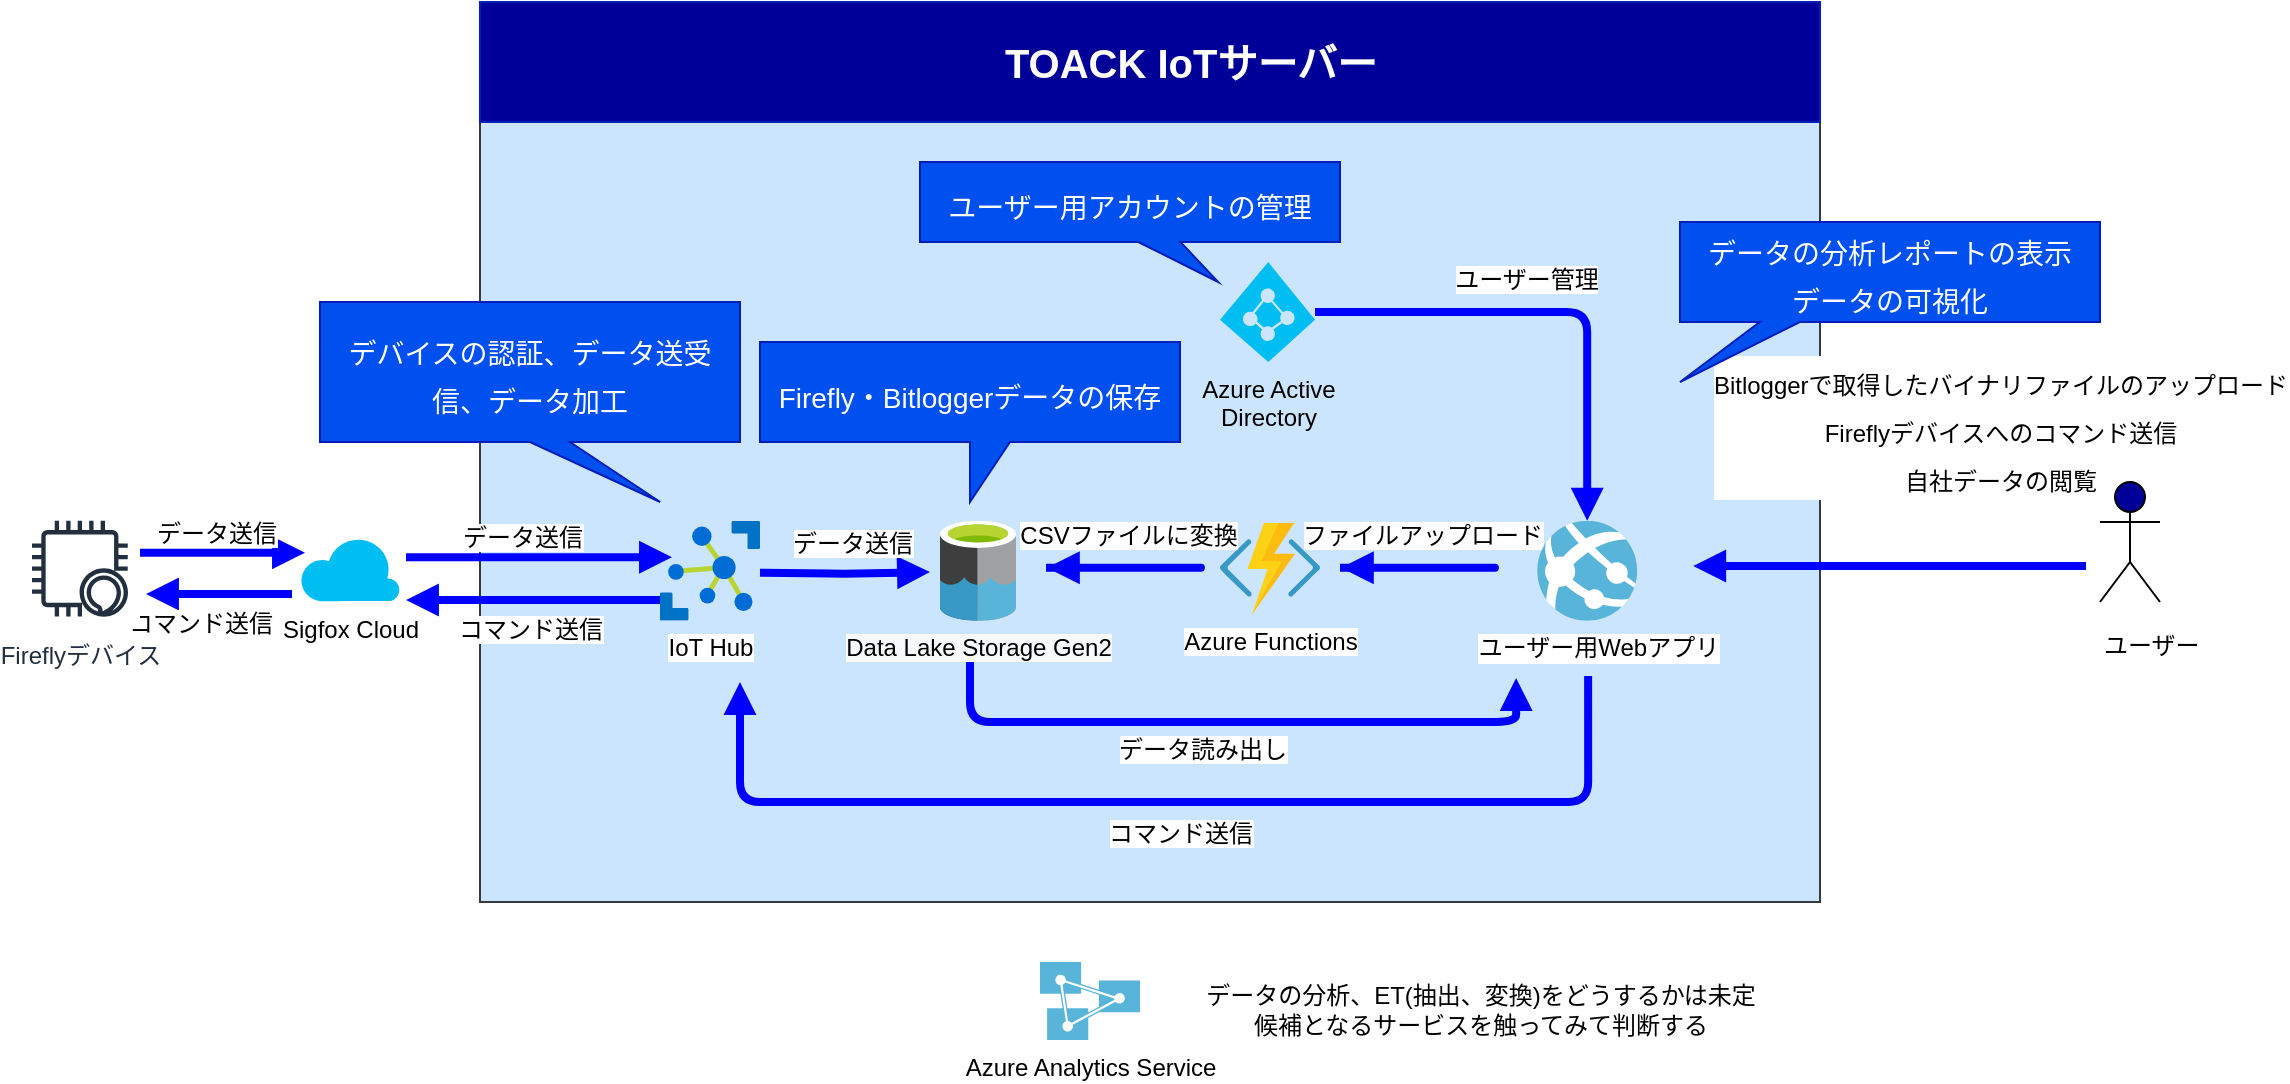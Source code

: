 <mxfile version="13.6.0" type="github"><diagram id="pHF5ERepPH8P6s-aj3NP" name="Page-1"><mxGraphModel dx="1426" dy="722" grid="1" gridSize="10" guides="1" tooltips="1" connect="1" arrows="1" fold="1" page="1" pageScale="1" pageWidth="1169" pageHeight="827" math="0" shadow="0"><root><mxCell id="0"/><mxCell id="1" parent="0"/><mxCell id="2" value="" style="whiteSpace=wrap;html=1;labelBackgroundColor=none;strokeColor=#36393d;fontSize=20;fillColor=#cce5ff;" parent="1" vertex="1"><mxGeometry x="260" y="250" width="670" height="390" as="geometry"/></mxCell><mxCell id="-P9x7YvajxpakZolltfX-6" value="" style="rounded=0;whiteSpace=wrap;html=1;strokeColor=#001DBC;fontColor=#ffffff;fillColor=#000099;" parent="1" vertex="1"><mxGeometry x="260" y="190" width="670" height="60" as="geometry"/></mxCell><mxCell id="-P9x7YvajxpakZolltfX-47" style="edgeStyle=orthogonalEdgeStyle;rounded=1;orthogonalLoop=1;jettySize=auto;html=1;startArrow=none;startFill=0;endArrow=block;endFill=1;fontSize=14;fontColor=#000000;strokeWidth=4;shadow=0;sketch=0;labelBorderColor=none;strokeColor=#0000FF;" parent="1" source="lnmYfHBjo12DHoF98ygK-33" target="j-ocgt2K4HYI1Q1U0z2H-2" edge="1"><mxGeometry relative="1" as="geometry"><mxPoint x="753.97" y="344.92" as="targetPoint"/></mxGeometry></mxCell><mxCell id="-P9x7YvajxpakZolltfX-48" value="ユーザー管理" style="edgeLabel;html=1;align=center;verticalAlign=bottom;resizable=0;points=[];fontSize=12;fontColor=#000000;horizontal=1;" parent="-P9x7YvajxpakZolltfX-47" vertex="1" connectable="0"><mxGeometry x="-0.125" y="-3" relative="1" as="geometry"><mxPoint y="-11" as="offset"/></mxGeometry></mxCell><mxCell id="lnmYfHBjo12DHoF98ygK-33" value="Azure Active &lt;br&gt;Directory" style="verticalLabelPosition=bottom;html=1;verticalAlign=top;align=center;strokeColor=none;fillColor=#00BEF2;shape=mxgraph.azure.azure_active_directory;" parent="1" vertex="1"><mxGeometry x="630" y="320" width="47.5" height="50" as="geometry"/></mxCell><mxCell id="bqkCoNHw1SNLi0lCFvtM-2" value="TOACK IoTサーバー" style="text;html=1;align=center;verticalAlign=middle;resizable=0;points=[];autosize=1;fontSize=20;fontStyle=1;labelBackgroundColor=none;labelBorderColor=none;fontColor=#FFFFFF;" parent="1" vertex="1"><mxGeometry x="515" y="205.0" width="200" height="30" as="geometry"/></mxCell><mxCell id="-P9x7YvajxpakZolltfX-52" style="edgeStyle=orthogonalEdgeStyle;rounded=1;orthogonalLoop=1;jettySize=auto;html=1;startArrow=none;startFill=0;endArrow=block;endFill=1;fontSize=14;fontColor=#000000;exitX=0.06;exitY=0.858;exitDx=0;exitDy=0;exitPerimeter=0;strokeWidth=4;shadow=0;sketch=0;labelBorderColor=none;strokeColor=#0000FF;" parent="1" edge="1"><mxGeometry relative="1" as="geometry"><mxPoint x="166" y="486.015" as="sourcePoint"/><mxPoint x="93" y="486" as="targetPoint"/></mxGeometry></mxCell><mxCell id="-P9x7YvajxpakZolltfX-57" value="コマンド送信" style="edgeLabel;html=1;align=center;verticalAlign=top;resizable=0;points=[];fontSize=12;fontColor=#000000;" parent="-P9x7YvajxpakZolltfX-52" vertex="1" connectable="0"><mxGeometry x="0.507" y="-2" relative="1" as="geometry"><mxPoint x="9" y="2.63" as="offset"/></mxGeometry></mxCell><mxCell id="1_dTvQsmIpiGYbQ6ut5D-15" value="Sigfox Cloud" style="verticalLabelPosition=bottom;html=1;verticalAlign=top;align=center;strokeColor=none;fillColor=#00BEF2;shape=mxgraph.azure.cloud;" parent="1" vertex="1"><mxGeometry x="170" y="457.13" width="50" height="32.5" as="geometry"/></mxCell><mxCell id="1_dTvQsmIpiGYbQ6ut5D-28" value="&lt;span style=&quot;background-color: rgb(248 , 249 , 250)&quot;&gt;Data Lake Storage Gen2&lt;/span&gt;" style="aspect=fixed;html=1;points=[];align=center;image;fontSize=12;image=img/lib/mscae/Data_Lake.svg;" parent="1" vertex="1"><mxGeometry x="490" y="449.38" width="38" height="50" as="geometry"/></mxCell><mxCell id="-P9x7YvajxpakZolltfX-20" style="edgeStyle=orthogonalEdgeStyle;rounded=1;orthogonalLoop=1;jettySize=auto;html=1;entryX=-0.132;entryY=0.512;entryDx=0;entryDy=0;entryPerimeter=0;startArrow=none;startFill=0;fontSize=20;fontColor=#0000FF;strokeWidth=4;endArrow=block;endFill=1;shadow=0;sketch=0;labelBorderColor=none;strokeColor=#0000FF;verticalAlign=bottom;" parent="1" target="1_dTvQsmIpiGYbQ6ut5D-28" edge="1"><mxGeometry relative="1" as="geometry"><mxPoint x="400" y="475.4" as="sourcePoint"/></mxGeometry></mxCell><mxCell id="-P9x7YvajxpakZolltfX-68" value="データ送信" style="edgeLabel;html=1;align=center;verticalAlign=bottom;resizable=0;points=[];fontSize=12;fontColor=#000000;" parent="-P9x7YvajxpakZolltfX-20" vertex="1" connectable="0"><mxGeometry x="0.169" y="-1" relative="1" as="geometry"><mxPoint x="-3" y="-6" as="offset"/></mxGeometry></mxCell><mxCell id="-P9x7YvajxpakZolltfX-51" style="edgeStyle=orthogonalEdgeStyle;rounded=1;orthogonalLoop=1;jettySize=auto;html=1;entryX=1.06;entryY=0.981;entryDx=0;entryDy=0;entryPerimeter=0;startArrow=none;startFill=0;endArrow=block;endFill=1;fontSize=14;fontColor=#000000;strokeWidth=4;shadow=0;sketch=0;labelBorderColor=none;strokeColor=#0000FF;" parent="1" target="1_dTvQsmIpiGYbQ6ut5D-15" edge="1"><mxGeometry relative="1" as="geometry"><Array as="points"><mxPoint x="340" y="489"/><mxPoint x="340" y="489"/></Array><mxPoint x="356" y="489" as="sourcePoint"/></mxGeometry></mxCell><mxCell id="-P9x7YvajxpakZolltfX-58" value="コマンド送信" style="edgeLabel;html=1;align=center;verticalAlign=top;resizable=0;points=[];fontSize=12;fontColor=#000000;" parent="-P9x7YvajxpakZolltfX-51" vertex="1" connectable="0"><mxGeometry x="-0.128" y="1" relative="1" as="geometry"><mxPoint x="-13" y="-0.37" as="offset"/></mxGeometry></mxCell><mxCell id="-P9x7YvajxpakZolltfX-13" value="&lt;font style=&quot;font-size: 14px&quot;&gt;Firefly・Bitloggerデータの保存&lt;/font&gt;" style="shape=callout;whiteSpace=wrap;html=1;perimeter=calloutPerimeter;labelBackgroundColor=none;strokeColor=#001DBC;fontSize=20;fontColor=#ffffff;fillColor=#0050ef;" parent="1" vertex="1"><mxGeometry x="400" y="360" width="210" height="80" as="geometry"/></mxCell><mxCell id="-P9x7YvajxpakZolltfX-49" style="edgeStyle=orthogonalEdgeStyle;rounded=1;orthogonalLoop=1;jettySize=auto;html=1;entryX=0.05;entryY=0.5;entryDx=0;entryDy=0;entryPerimeter=0;startArrow=none;startFill=0;endArrow=block;endFill=1;fontSize=12;fontColor=#000000;strokeWidth=4;shadow=0;sketch=0;labelBorderColor=none;strokeColor=#0000FF;" parent="1" edge="1"><mxGeometry relative="1" as="geometry"><mxPoint x="90" y="465.38" as="sourcePoint"/><mxPoint x="172.5" y="465.38" as="targetPoint"/></mxGeometry></mxCell><mxCell id="-P9x7YvajxpakZolltfX-56" value="データ送信" style="edgeLabel;html=1;align=center;verticalAlign=bottom;resizable=0;points=[];fontSize=12;fontColor=#000000;" parent="-P9x7YvajxpakZolltfX-49" vertex="1" connectable="0"><mxGeometry x="-0.079" y="1" relative="1" as="geometry"><mxPoint as="offset"/></mxGeometry></mxCell><mxCell id="-P9x7YvajxpakZolltfX-17" value="Fireflyデバイス" style="outlineConnect=0;fontColor=#232F3E;gradientColor=none;strokeColor=#232F3E;fillColor=#ffffff;dashed=0;verticalLabelPosition=bottom;verticalAlign=top;align=center;html=1;fontSize=12;fontStyle=0;aspect=fixed;shape=mxgraph.aws4.resourceIcon;resIcon=mxgraph.aws4.alexa_enabled_device;labelBackgroundColor=none;" parent="1" vertex="1"><mxGeometry x="30" y="443.38" width="60" height="60" as="geometry"/></mxCell><mxCell id="-P9x7YvajxpakZolltfX-27" value="&lt;font color=&quot;#000000&quot; style=&quot;font-size: 12px;&quot;&gt;ユーザー用Webアプリ&lt;/font&gt;" style="text;html=1;align=center;verticalAlign=middle;resizable=0;points=[];autosize=1;fontSize=12;fontColor=#0000FF;labelBackgroundColor=#ffffff;" parent="1" vertex="1"><mxGeometry x="753.61" y="503.38" width="130" height="20" as="geometry"/></mxCell><mxCell id="-P9x7YvajxpakZolltfX-28" value="&lt;span style=&quot;font-size: 14px&quot;&gt;デバイスの認証、データ送受信、データ加工&lt;br&gt;&lt;/span&gt;" style="shape=callout;whiteSpace=wrap;html=1;perimeter=calloutPerimeter;labelBackgroundColor=none;strokeColor=#001DBC;fontSize=20;fontColor=#ffffff;fillColor=#0050ef;position2=0.81;" parent="1" vertex="1"><mxGeometry x="180" y="340" width="210" height="100" as="geometry"/></mxCell><mxCell id="-P9x7YvajxpakZolltfX-31" style="edgeStyle=orthogonalEdgeStyle;rounded=1;orthogonalLoop=1;jettySize=auto;html=1;startArrow=none;startFill=0;fontSize=20;fontColor=#0000FF;strokeWidth=4;endArrow=block;endFill=1;shadow=0;sketch=0;labelBorderColor=none;strokeColor=#0000FF;exitX=0.465;exitY=1.181;exitDx=0;exitDy=0;exitPerimeter=0;" parent="1" source="-P9x7YvajxpakZolltfX-27" edge="1"><mxGeometry relative="1" as="geometry"><mxPoint x="390" y="530" as="targetPoint"/><Array as="points"><mxPoint x="814" y="590"/><mxPoint x="390" y="590"/></Array><mxPoint x="753.61" y="590" as="sourcePoint"/></mxGeometry></mxCell><mxCell id="-P9x7YvajxpakZolltfX-38" value="コマンド送信" style="edgeLabel;html=1;align=center;verticalAlign=top;resizable=0;points=[];fontSize=12;fontColor=#000000;" parent="-P9x7YvajxpakZolltfX-31" vertex="1" connectable="0"><mxGeometry x="-0.023" y="2" relative="1" as="geometry"><mxPoint as="offset"/></mxGeometry></mxCell><mxCell id="-P9x7YvajxpakZolltfX-33" style="edgeStyle=orthogonalEdgeStyle;rounded=1;orthogonalLoop=1;jettySize=auto;html=1;entryX=1;entryY=0.5;entryDx=0;entryDy=0;startArrow=none;startFill=0;fontSize=20;fontColor=#FFFFFF;strokeWidth=4;endArrow=block;endFill=1;shadow=0;sketch=0;labelBorderColor=none;strokeColor=#0000FF;" parent="1" edge="1"><mxGeometry relative="1" as="geometry"><mxPoint x="1063" y="472" as="sourcePoint"/><mxPoint x="866.61" y="472" as="targetPoint"/></mxGeometry></mxCell><mxCell id="-P9x7YvajxpakZolltfX-34" value="&lt;font style=&quot;font-size: 12px&quot; color=&quot;#000000&quot;&gt;Bitloggerで取得したバイナリファイルのアップロード&lt;br&gt;Fireflyデバイスへのコマンド送信&lt;br&gt;自社データの閲覧&lt;br&gt;&lt;/font&gt;" style="edgeLabel;html=1;align=center;verticalAlign=bottom;resizable=0;points=[];fontSize=20;fontColor=#FFFFFF;" parent="-P9x7YvajxpakZolltfX-33" vertex="1" connectable="0"><mxGeometry x="-0.105" y="-2" relative="1" as="geometry"><mxPoint x="45" y="-30" as="offset"/></mxGeometry></mxCell><mxCell id="-P9x7YvajxpakZolltfX-32" value="&lt;font color=&quot;#000000&quot; style=&quot;font-size: 12px&quot;&gt;ユーザー&lt;/font&gt;" style="shape=umlActor;verticalLabelPosition=bottom;verticalAlign=top;html=1;outlineConnect=0;labelBackgroundColor=none;strokeColor=#000000;fillColor=#000099;fontSize=20;fontColor=#FFFFFF;align=left;" parent="1" vertex="1"><mxGeometry x="1070" y="430" width="30" height="60" as="geometry"/></mxCell><mxCell id="-P9x7YvajxpakZolltfX-43" style="edgeStyle=orthogonalEdgeStyle;rounded=1;orthogonalLoop=1;jettySize=auto;html=1;startArrow=none;startFill=0;endArrow=block;endFill=1;fontSize=14;fontColor=#000000;strokeWidth=4;shadow=0;sketch=0;labelBorderColor=none;strokeColor=#0000FF;" parent="1" edge="1"><mxGeometry relative="1" as="geometry"><Array as="points"><mxPoint x="772.45" y="472.9"/><mxPoint x="772.45" y="472.9"/></Array><mxPoint x="690" y="472.88" as="sourcePoint"/><mxPoint x="690.44" y="472.88" as="targetPoint"/></mxGeometry></mxCell><mxCell id="-P9x7YvajxpakZolltfX-44" value="ファイルアップロード" style="edgeLabel;html=1;align=center;verticalAlign=top;resizable=0;points=[];fontSize=12;fontColor=#000000;" parent="-P9x7YvajxpakZolltfX-43" vertex="1" connectable="0"><mxGeometry x="-0.193" y="-2" relative="1" as="geometry"><mxPoint x="-26" y="-31.5" as="offset"/></mxGeometry></mxCell><mxCell id="-P9x7YvajxpakZolltfX-59" style="edgeStyle=orthogonalEdgeStyle;rounded=1;orthogonalLoop=1;jettySize=auto;html=1;entryX=1.06;entryY=0.981;entryDx=0;entryDy=0;entryPerimeter=0;startArrow=none;startFill=0;endArrow=block;endFill=1;fontSize=14;fontColor=#000000;verticalAlign=bottom;strokeWidth=4;shadow=0;sketch=0;labelBorderColor=none;strokeColor=#0000FF;" parent="1" edge="1"><mxGeometry relative="1" as="geometry"><mxPoint x="223" y="467.623" as="sourcePoint"/><mxPoint x="356" y="467.61" as="targetPoint"/><Array as="points"><mxPoint x="340" y="467.61"/><mxPoint x="340" y="467.61"/></Array></mxGeometry></mxCell><mxCell id="-P9x7YvajxpakZolltfX-60" value="データ送信" style="edgeLabel;html=1;align=center;verticalAlign=bottom;resizable=0;points=[];fontSize=12;fontColor=#000000;" parent="-P9x7YvajxpakZolltfX-59" vertex="1" connectable="0"><mxGeometry x="-0.128" y="1" relative="1" as="geometry"><mxPoint as="offset"/></mxGeometry></mxCell><mxCell id="-P9x7YvajxpakZolltfX-67" value="&lt;font style=&quot;font-size: 14px&quot;&gt;データの分析レポートの表示&lt;br&gt;データの可視化&lt;/font&gt;" style="shape=callout;whiteSpace=wrap;html=1;perimeter=calloutPerimeter;labelBackgroundColor=none;strokeColor=#001DBC;fontSize=20;fontColor=#ffffff;fillColor=#0050ef;size=30;position=0.19;position2=0;" parent="1" vertex="1"><mxGeometry x="860" y="300" width="210" height="80" as="geometry"/></mxCell><mxCell id="-P9x7YvajxpakZolltfX-71" value="&lt;span style=&quot;font-size: 14px&quot;&gt;ユーザー用アカウントの管理&lt;/span&gt;" style="shape=callout;whiteSpace=wrap;html=1;perimeter=calloutPerimeter;labelBackgroundColor=none;strokeColor=#001DBC;fontSize=20;fontColor=#ffffff;fillColor=#0050ef;size=20;position=0.52;position2=0.71;base=21;" parent="1" vertex="1"><mxGeometry x="480" y="270" width="210" height="60" as="geometry"/></mxCell><mxCell id="j-ocgt2K4HYI1Q1U0z2H-2" value="" style="aspect=fixed;html=1;points=[];align=center;image;fontSize=12;image=img/lib/mscae/App_Services.svg;" parent="1" vertex="1"><mxGeometry x="788.61" y="449.38" width="50" height="50" as="geometry"/></mxCell><mxCell id="6XPC36bnBYVhxqUwG08h-2" value="IoT Hub" style="aspect=fixed;html=1;points=[];align=center;image;fontSize=12;image=img/lib/mscae/Azure_IoT_Hub.svg;" vertex="1" parent="1"><mxGeometry x="350" y="449.38" width="50" height="50" as="geometry"/></mxCell><mxCell id="6XPC36bnBYVhxqUwG08h-3" value="Azure Functions" style="aspect=fixed;html=1;points=[];align=center;image;fontSize=12;image=img/lib/mscae/Functions.svg;" vertex="1" parent="1"><mxGeometry x="630" y="450.38" width="50" height="46" as="geometry"/></mxCell><mxCell id="6XPC36bnBYVhxqUwG08h-5" style="edgeStyle=orthogonalEdgeStyle;rounded=1;orthogonalLoop=1;jettySize=auto;html=1;startArrow=none;startFill=0;endArrow=block;endFill=1;fontSize=14;fontColor=#000000;strokeWidth=4;shadow=0;sketch=0;labelBorderColor=none;strokeColor=#0000FF;" edge="1" parent="1"><mxGeometry relative="1" as="geometry"><Array as="points"><mxPoint x="625.45" y="472.93"/><mxPoint x="625.45" y="472.93"/></Array><mxPoint x="543" y="472.91" as="sourcePoint"/><mxPoint x="543.44" y="472.91" as="targetPoint"/></mxGeometry></mxCell><mxCell id="6XPC36bnBYVhxqUwG08h-6" value="CSVファイルに変換" style="edgeLabel;html=1;align=center;verticalAlign=top;resizable=0;points=[];fontSize=12;fontColor=#000000;" vertex="1" connectable="0" parent="6XPC36bnBYVhxqUwG08h-5"><mxGeometry x="-0.193" y="-2" relative="1" as="geometry"><mxPoint x="-26" y="-31.5" as="offset"/></mxGeometry></mxCell><mxCell id="6XPC36bnBYVhxqUwG08h-10" style="edgeStyle=orthogonalEdgeStyle;rounded=1;orthogonalLoop=1;jettySize=auto;html=1;startArrow=block;startFill=1;fontSize=20;fontColor=#0000FF;strokeWidth=4;endArrow=none;endFill=0;shadow=0;sketch=0;labelBorderColor=none;strokeColor=#0000FF;verticalAlign=bottom;exitX=0.188;exitY=1.231;exitDx=0;exitDy=0;exitPerimeter=0;" edge="1" parent="1" source="-P9x7YvajxpakZolltfX-27"><mxGeometry relative="1" as="geometry"><mxPoint x="420" y="495.4" as="sourcePoint"/><mxPoint x="505" y="520" as="targetPoint"/><Array as="points"><mxPoint x="778" y="550"/><mxPoint x="505" y="550"/></Array></mxGeometry></mxCell><mxCell id="6XPC36bnBYVhxqUwG08h-11" value="データ読み出し" style="edgeLabel;html=1;align=center;verticalAlign=bottom;resizable=0;points=[];fontSize=12;fontColor=#000000;" vertex="1" connectable="0" parent="6XPC36bnBYVhxqUwG08h-10"><mxGeometry x="0.169" y="-1" relative="1" as="geometry"><mxPoint x="10.95" y="23" as="offset"/></mxGeometry></mxCell><mxCell id="6XPC36bnBYVhxqUwG08h-12" value="Azure Analytics Service" style="aspect=fixed;html=1;points=[];align=center;image;fontSize=12;image=img/lib/mscae/Analysis_Services.svg;" vertex="1" parent="1"><mxGeometry x="540" y="670" width="50" height="39" as="geometry"/></mxCell><mxCell id="6XPC36bnBYVhxqUwG08h-13" value="データの分析、ET(抽出、変換)をどうするかは未定&lt;br&gt;候補となるサービスを触ってみて判断する" style="text;html=1;align=center;verticalAlign=middle;resizable=0;points=[];autosize=1;" vertex="1" parent="1"><mxGeometry x="620" y="679" width="280" height="30" as="geometry"/></mxCell></root></mxGraphModel></diagram></mxfile>